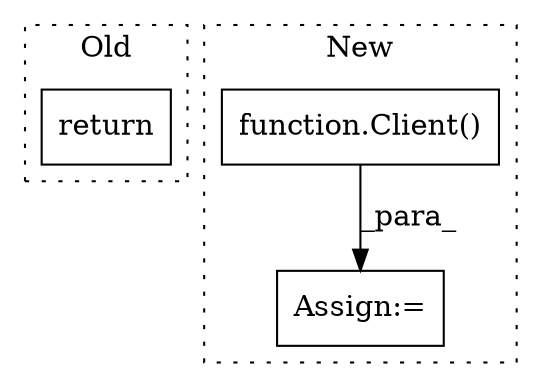 digraph G {
subgraph cluster0 {
1 [label="return" a="93" s="2423" l="6" shape="box"];
label = "Old";
style="dotted";
}
subgraph cluster1 {
2 [label="function.Client()" a="75" s="739,767" l="7,1" shape="box"];
3 [label="Assign:=" a="68" s="736" l="3" shape="box"];
label = "New";
style="dotted";
}
2 -> 3 [label="_para_"];
}